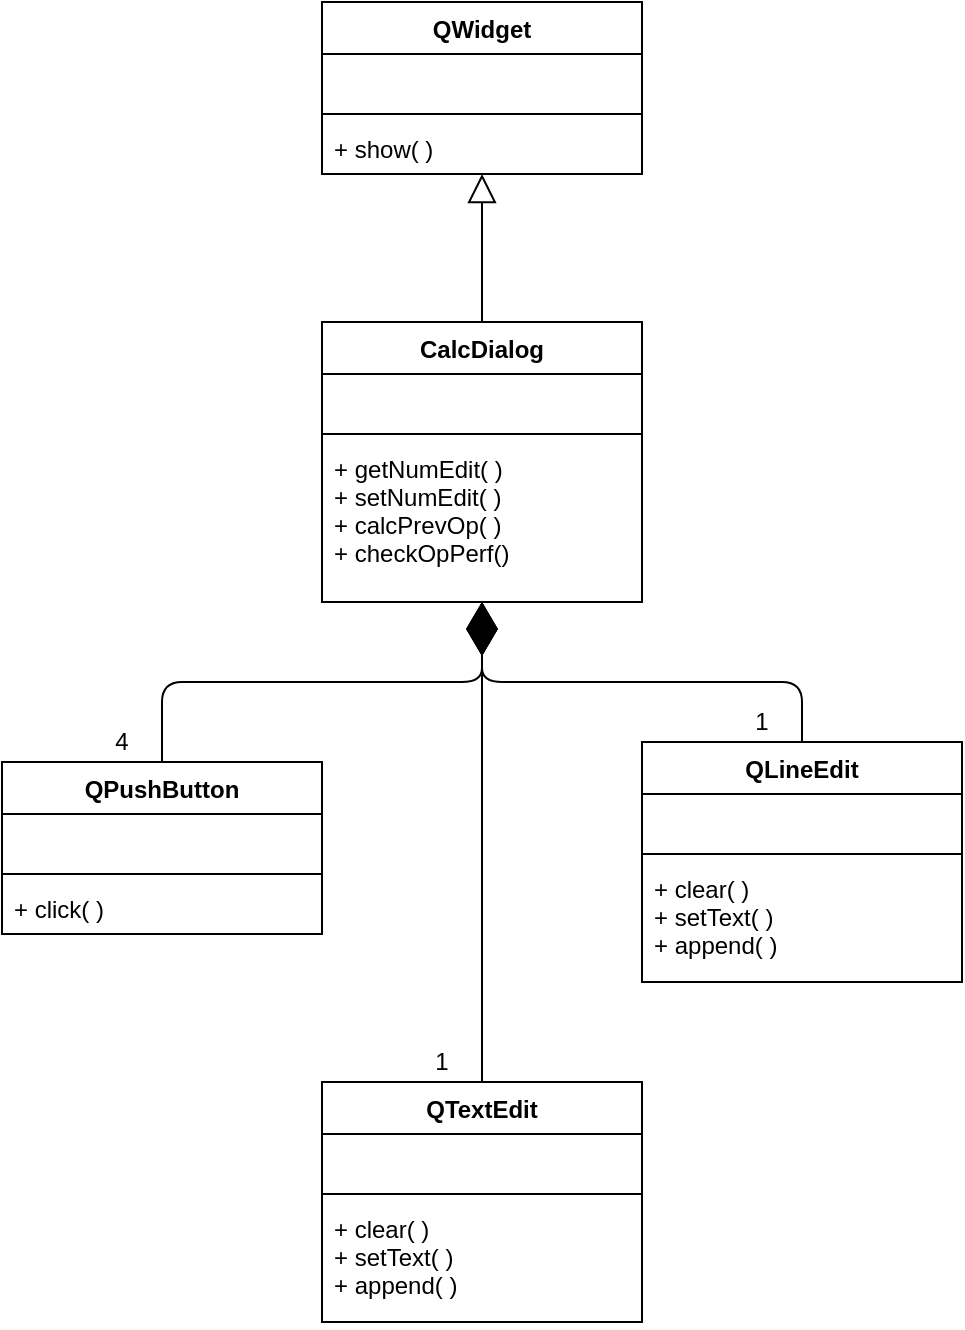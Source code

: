 <mxfile version="12.6.5" type="device"><diagram name="Page-1" id="9f46799a-70d6-7492-0946-bef42562c5a5"><mxGraphModel dx="1086" dy="806" grid="1" gridSize="10" guides="1" tooltips="1" connect="1" arrows="1" fold="1" page="1" pageScale="1" pageWidth="1100" pageHeight="850" background="#ffffff" math="0" shadow="0"><root><mxCell id="0"/><mxCell id="1" parent="0"/><mxCell id="qGZw-a0xzzmbFS1n6SdE-1" value="QWidget" style="swimlane;fontStyle=1;align=center;verticalAlign=top;childLayout=stackLayout;horizontal=1;startSize=26;horizontalStack=0;resizeParent=1;resizeParentMax=0;resizeLast=0;collapsible=1;marginBottom=0;" parent="1" vertex="1"><mxGeometry x="470" y="60" width="160" height="86" as="geometry"/></mxCell><mxCell id="qGZw-a0xzzmbFS1n6SdE-2" value=" " style="text;strokeColor=none;fillColor=none;align=left;verticalAlign=top;spacingLeft=4;spacingRight=4;overflow=hidden;rotatable=0;points=[[0,0.5],[1,0.5]];portConstraint=eastwest;" parent="qGZw-a0xzzmbFS1n6SdE-1" vertex="1"><mxGeometry y="26" width="160" height="26" as="geometry"/></mxCell><mxCell id="qGZw-a0xzzmbFS1n6SdE-3" value="" style="line;strokeWidth=1;fillColor=none;align=left;verticalAlign=middle;spacingTop=-1;spacingLeft=3;spacingRight=3;rotatable=0;labelPosition=right;points=[];portConstraint=eastwest;" parent="qGZw-a0xzzmbFS1n6SdE-1" vertex="1"><mxGeometry y="52" width="160" height="8" as="geometry"/></mxCell><mxCell id="qGZw-a0xzzmbFS1n6SdE-4" value="+ show( )" style="text;strokeColor=none;fillColor=none;align=left;verticalAlign=top;spacingLeft=4;spacingRight=4;overflow=hidden;rotatable=0;points=[[0,0.5],[1,0.5]];portConstraint=eastwest;" parent="qGZw-a0xzzmbFS1n6SdE-1" vertex="1"><mxGeometry y="60" width="160" height="26" as="geometry"/></mxCell><mxCell id="qGZw-a0xzzmbFS1n6SdE-5" value="CalcDialog" style="swimlane;fontStyle=1;align=center;verticalAlign=top;childLayout=stackLayout;horizontal=1;startSize=26;horizontalStack=0;resizeParent=1;resizeParentMax=0;resizeLast=0;collapsible=1;marginBottom=0;" parent="1" vertex="1"><mxGeometry x="470" y="220" width="160" height="140" as="geometry"/></mxCell><mxCell id="qGZw-a0xzzmbFS1n6SdE-6" value=" " style="text;strokeColor=none;fillColor=none;align=left;verticalAlign=top;spacingLeft=4;spacingRight=4;overflow=hidden;rotatable=0;points=[[0,0.5],[1,0.5]];portConstraint=eastwest;" parent="qGZw-a0xzzmbFS1n6SdE-5" vertex="1"><mxGeometry y="26" width="160" height="26" as="geometry"/></mxCell><mxCell id="qGZw-a0xzzmbFS1n6SdE-7" value="" style="line;strokeWidth=1;fillColor=none;align=left;verticalAlign=middle;spacingTop=-1;spacingLeft=3;spacingRight=3;rotatable=0;labelPosition=right;points=[];portConstraint=eastwest;" parent="qGZw-a0xzzmbFS1n6SdE-5" vertex="1"><mxGeometry y="52" width="160" height="8" as="geometry"/></mxCell><mxCell id="qGZw-a0xzzmbFS1n6SdE-8" value="+ getNumEdit( )&#10;+ setNumEdit( )&#10;+ calcPrevOp( )&#10;+ checkOpPerf()" style="text;strokeColor=none;fillColor=none;align=left;verticalAlign=top;spacingLeft=4;spacingRight=4;overflow=hidden;rotatable=0;points=[[0,0.5],[1,0.5]];portConstraint=eastwest;" parent="qGZw-a0xzzmbFS1n6SdE-5" vertex="1"><mxGeometry y="60" width="160" height="80" as="geometry"/></mxCell><mxCell id="qGZw-a0xzzmbFS1n6SdE-9" value="QLineEdit" style="swimlane;fontStyle=1;align=center;verticalAlign=top;childLayout=stackLayout;horizontal=1;startSize=26;horizontalStack=0;resizeParent=1;resizeParentMax=0;resizeLast=0;collapsible=1;marginBottom=0;" parent="1" vertex="1"><mxGeometry x="630" y="430" width="160" height="120" as="geometry"/></mxCell><mxCell id="qGZw-a0xzzmbFS1n6SdE-10" value=" " style="text;strokeColor=none;fillColor=none;align=left;verticalAlign=top;spacingLeft=4;spacingRight=4;overflow=hidden;rotatable=0;points=[[0,0.5],[1,0.5]];portConstraint=eastwest;" parent="qGZw-a0xzzmbFS1n6SdE-9" vertex="1"><mxGeometry y="26" width="160" height="26" as="geometry"/></mxCell><mxCell id="qGZw-a0xzzmbFS1n6SdE-11" value="" style="line;strokeWidth=1;fillColor=none;align=left;verticalAlign=middle;spacingTop=-1;spacingLeft=3;spacingRight=3;rotatable=0;labelPosition=right;points=[];portConstraint=eastwest;" parent="qGZw-a0xzzmbFS1n6SdE-9" vertex="1"><mxGeometry y="52" width="160" height="8" as="geometry"/></mxCell><mxCell id="qGZw-a0xzzmbFS1n6SdE-12" value="+ clear( )&#10;+ setText( )&#10;+ append( )" style="text;strokeColor=none;fillColor=none;align=left;verticalAlign=top;spacingLeft=4;spacingRight=4;overflow=hidden;rotatable=0;points=[[0,0.5],[1,0.5]];portConstraint=eastwest;" parent="qGZw-a0xzzmbFS1n6SdE-9" vertex="1"><mxGeometry y="60" width="160" height="60" as="geometry"/></mxCell><mxCell id="qGZw-a0xzzmbFS1n6SdE-13" value="QPushButton" style="swimlane;fontStyle=1;align=center;verticalAlign=top;childLayout=stackLayout;horizontal=1;startSize=26;horizontalStack=0;resizeParent=1;resizeParentMax=0;resizeLast=0;collapsible=1;marginBottom=0;" parent="1" vertex="1"><mxGeometry x="310" y="440" width="160" height="86" as="geometry"/></mxCell><mxCell id="qGZw-a0xzzmbFS1n6SdE-14" value=" " style="text;strokeColor=none;fillColor=none;align=left;verticalAlign=top;spacingLeft=4;spacingRight=4;overflow=hidden;rotatable=0;points=[[0,0.5],[1,0.5]];portConstraint=eastwest;" parent="qGZw-a0xzzmbFS1n6SdE-13" vertex="1"><mxGeometry y="26" width="160" height="26" as="geometry"/></mxCell><mxCell id="qGZw-a0xzzmbFS1n6SdE-15" value="" style="line;strokeWidth=1;fillColor=none;align=left;verticalAlign=middle;spacingTop=-1;spacingLeft=3;spacingRight=3;rotatable=0;labelPosition=right;points=[];portConstraint=eastwest;" parent="qGZw-a0xzzmbFS1n6SdE-13" vertex="1"><mxGeometry y="52" width="160" height="8" as="geometry"/></mxCell><mxCell id="qGZw-a0xzzmbFS1n6SdE-16" value="+ click( )" style="text;strokeColor=none;fillColor=none;align=left;verticalAlign=top;spacingLeft=4;spacingRight=4;overflow=hidden;rotatable=0;points=[[0,0.5],[1,0.5]];portConstraint=eastwest;" parent="qGZw-a0xzzmbFS1n6SdE-13" vertex="1"><mxGeometry y="60" width="160" height="26" as="geometry"/></mxCell><mxCell id="qGZw-a0xzzmbFS1n6SdE-17" value="" style="endArrow=block;endFill=0;endSize=12;html=1;edgeStyle=orthogonalEdgeStyle;" parent="1" source="qGZw-a0xzzmbFS1n6SdE-5" target="qGZw-a0xzzmbFS1n6SdE-1" edge="1"><mxGeometry width="160" relative="1" as="geometry"><mxPoint x="340" y="520" as="sourcePoint"/><mxPoint x="500" y="520" as="targetPoint"/></mxGeometry></mxCell><mxCell id="qGZw-a0xzzmbFS1n6SdE-18" value="" style="endArrow=diamondThin;endFill=1;endSize=24;html=1;edgeStyle=orthogonalEdgeStyle;" parent="1" source="qGZw-a0xzzmbFS1n6SdE-13" target="qGZw-a0xzzmbFS1n6SdE-5" edge="1"><mxGeometry width="160" relative="1" as="geometry"><mxPoint x="340" y="520" as="sourcePoint"/><mxPoint x="500" y="520" as="targetPoint"/></mxGeometry></mxCell><mxCell id="qGZw-a0xzzmbFS1n6SdE-19" value="" style="endArrow=diamondThin;endFill=1;endSize=24;html=1;edgeStyle=orthogonalEdgeStyle;" parent="1" source="qGZw-a0xzzmbFS1n6SdE-9" target="qGZw-a0xzzmbFS1n6SdE-5" edge="1"><mxGeometry width="160" relative="1" as="geometry"><mxPoint x="340" y="520" as="sourcePoint"/><mxPoint x="500" y="520" as="targetPoint"/><Array as="points"><mxPoint x="710" y="400"/><mxPoint x="550" y="400"/></Array></mxGeometry></mxCell><mxCell id="qGZw-a0xzzmbFS1n6SdE-21" value="1" style="text;html=1;strokeColor=none;fillColor=none;align=center;verticalAlign=middle;whiteSpace=wrap;rounded=0;" parent="1" vertex="1"><mxGeometry x="670" y="410" width="40" height="20" as="geometry"/></mxCell><mxCell id="qGZw-a0xzzmbFS1n6SdE-22" value="QTextEdit" style="swimlane;fontStyle=1;align=center;verticalAlign=top;childLayout=stackLayout;horizontal=1;startSize=26;horizontalStack=0;resizeParent=1;resizeParentMax=0;resizeLast=0;collapsible=1;marginBottom=0;" parent="1" vertex="1"><mxGeometry x="470" y="600" width="160" height="120" as="geometry"/></mxCell><mxCell id="qGZw-a0xzzmbFS1n6SdE-23" value=" " style="text;strokeColor=none;fillColor=none;align=left;verticalAlign=top;spacingLeft=4;spacingRight=4;overflow=hidden;rotatable=0;points=[[0,0.5],[1,0.5]];portConstraint=eastwest;" parent="qGZw-a0xzzmbFS1n6SdE-22" vertex="1"><mxGeometry y="26" width="160" height="26" as="geometry"/></mxCell><mxCell id="qGZw-a0xzzmbFS1n6SdE-24" value="" style="line;strokeWidth=1;fillColor=none;align=left;verticalAlign=middle;spacingTop=-1;spacingLeft=3;spacingRight=3;rotatable=0;labelPosition=right;points=[];portConstraint=eastwest;" parent="qGZw-a0xzzmbFS1n6SdE-22" vertex="1"><mxGeometry y="52" width="160" height="8" as="geometry"/></mxCell><mxCell id="qGZw-a0xzzmbFS1n6SdE-25" value="+ clear( )&#10;+ setText( )&#10;+ append( )" style="text;strokeColor=none;fillColor=none;align=left;verticalAlign=top;spacingLeft=4;spacingRight=4;overflow=hidden;rotatable=0;points=[[0,0.5],[1,0.5]];portConstraint=eastwest;" parent="qGZw-a0xzzmbFS1n6SdE-22" vertex="1"><mxGeometry y="60" width="160" height="60" as="geometry"/></mxCell><mxCell id="qGZw-a0xzzmbFS1n6SdE-26" value="" style="endArrow=diamondThin;endFill=1;endSize=24;html=1;" parent="1" source="qGZw-a0xzzmbFS1n6SdE-22" target="qGZw-a0xzzmbFS1n6SdE-5" edge="1"><mxGeometry width="160" relative="1" as="geometry"><mxPoint x="310" y="710" as="sourcePoint"/><mxPoint x="470" y="710" as="targetPoint"/></mxGeometry></mxCell><mxCell id="qGZw-a0xzzmbFS1n6SdE-27" value="1" style="text;html=1;strokeColor=none;fillColor=none;align=center;verticalAlign=middle;whiteSpace=wrap;rounded=0;" parent="1" vertex="1"><mxGeometry x="510" y="580" width="40" height="20" as="geometry"/></mxCell><mxCell id="VlKx8WEGVelIkTz65yin-1" value="4" style="text;html=1;strokeColor=none;fillColor=none;align=center;verticalAlign=middle;whiteSpace=wrap;rounded=0;" vertex="1" parent="1"><mxGeometry x="350" y="420" width="40" height="20" as="geometry"/></mxCell></root></mxGraphModel></diagram></mxfile>